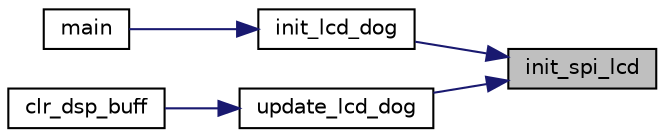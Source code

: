 digraph "init_spi_lcd"
{
 // LATEX_PDF_SIZE
  edge [fontname="Helvetica",fontsize="10",labelfontname="Helvetica",labelfontsize="10"];
  node [fontname="Helvetica",fontsize="10",shape=record];
  rankdir="RL";
  Node1 [label="init_spi_lcd",height=0.2,width=0.4,color="black", fillcolor="grey75", style="filled", fontcolor="black",tooltip=" "];
  Node1 -> Node2 [dir="back",color="midnightblue",fontsize="10",style="solid"];
  Node2 [label="init_lcd_dog",height=0.2,width=0.4,color="black", fillcolor="white", style="filled",URL="$lcd_8h.html#a4c0ca25c2b5e3649f7f1ba5e2af92746",tooltip=" "];
  Node2 -> Node3 [dir="back",color="midnightblue",fontsize="10",style="solid"];
  Node3 [label="main",height=0.2,width=0.4,color="black", fillcolor="white", style="filled",URL="$main_8c.html#a840291bc02cba5474a4cb46a9b9566fe",tooltip=" "];
  Node1 -> Node4 [dir="back",color="midnightblue",fontsize="10",style="solid"];
  Node4 [label="update_lcd_dog",height=0.2,width=0.4,color="black", fillcolor="white", style="filled",URL="$lcd_8h.html#a130db492e8cd5bb6382659d6279ba4bb",tooltip=" "];
  Node4 -> Node5 [dir="back",color="midnightblue",fontsize="10",style="solid"];
  Node5 [label="clr_dsp_buff",height=0.2,width=0.4,color="black", fillcolor="white", style="filled",URL="$lcd_8h.html#a6606d0f5a079141d7c98950307113330",tooltip=" "];
}
